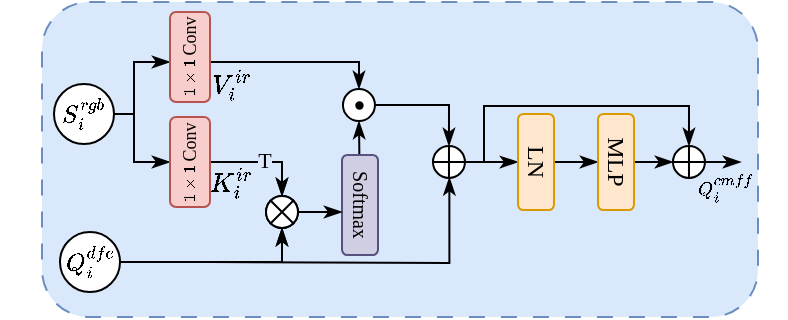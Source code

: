 <mxfile version="26.1.1">
  <diagram name="第 1 页" id="IwsUlqprveQ5Fm9F_jFR">
    <mxGraphModel dx="530" dy="267" grid="1" gridSize="10" guides="1" tooltips="1" connect="1" arrows="1" fold="1" page="1" pageScale="1" pageWidth="827" pageHeight="1169" math="1" shadow="0">
      <root>
        <mxCell id="0" />
        <mxCell id="1" parent="0" />
        <mxCell id="uOTj7jRji0M_4ZIJ3NGh-1" value="" style="rounded=1;whiteSpace=wrap;html=1;fillColor=#dae8fc;fontFamily=Times New Roman;strokeColor=#6c8ebf;dashed=1;dashPattern=8 8;container=0;" parent="1" vertex="1">
          <mxGeometry x="196" y="255" width="358" height="157.5" as="geometry" />
        </mxCell>
        <mxCell id="uOTj7jRji0M_4ZIJ3NGh-9" style="edgeStyle=orthogonalEdgeStyle;shape=connector;rounded=0;orthogonalLoop=1;jettySize=auto;html=1;entryX=0.5;entryY=0;entryDx=0;entryDy=0;strokeColor=default;align=center;verticalAlign=middle;fontFamily=Helvetica;fontSize=11;fontColor=default;labelBackgroundColor=default;endArrow=classicThin;endFill=1;" parent="1" target="uOTj7jRji0M_4ZIJ3NGh-40" edge="1">
          <mxGeometry relative="1" as="geometry">
            <Array as="points">
              <mxPoint x="354" y="285" />
            </Array>
            <mxPoint x="280" y="285" as="sourcePoint" />
          </mxGeometry>
        </mxCell>
        <mxCell id="uOTj7jRji0M_4ZIJ3NGh-11" style="edgeStyle=orthogonalEdgeStyle;shape=connector;rounded=0;orthogonalLoop=1;jettySize=auto;html=1;entryX=0.5;entryY=0;entryDx=0;entryDy=0;strokeColor=default;align=center;verticalAlign=middle;fontFamily=Times New Roman;fontSize=11;fontColor=default;labelBackgroundColor=default;endArrow=classicThin;endFill=1;" parent="1" target="uOTj7jRji0M_4ZIJ3NGh-26" edge="1">
          <mxGeometry relative="1" as="geometry">
            <mxPoint x="316" y="350" as="targetPoint" />
            <Array as="points">
              <mxPoint x="316" y="335" />
            </Array>
            <mxPoint x="280" y="335" as="sourcePoint" />
          </mxGeometry>
        </mxCell>
        <mxCell id="uOTj7jRji0M_4ZIJ3NGh-13" style="edgeStyle=orthogonalEdgeStyle;shape=connector;rounded=0;orthogonalLoop=1;jettySize=auto;html=1;entryX=0.5;entryY=1;entryDx=0;entryDy=0;strokeColor=default;align=center;verticalAlign=middle;fontFamily=Times New Roman;fontSize=11;fontColor=default;labelBackgroundColor=default;endArrow=classicThin;endFill=1;" parent="1" target="uOTj7jRji0M_4ZIJ3NGh-26" edge="1">
          <mxGeometry relative="1" as="geometry">
            <mxPoint x="316" y="370" as="targetPoint" />
            <Array as="points">
              <mxPoint x="316" y="385" />
            </Array>
            <mxPoint x="280" y="385" as="sourcePoint" />
          </mxGeometry>
        </mxCell>
        <mxCell id="uOTj7jRji0M_4ZIJ3NGh-15" style="shape=connector;rounded=0;orthogonalLoop=1;jettySize=auto;html=1;entryX=0.5;entryY=1;entryDx=0;entryDy=0;strokeColor=default;align=center;verticalAlign=middle;fontFamily=Helvetica;fontSize=11;fontColor=default;labelBackgroundColor=default;endArrow=classicThin;endFill=1;" parent="1" source="uOTj7jRji0M_4ZIJ3NGh-16" target="uOTj7jRji0M_4ZIJ3NGh-40" edge="1">
          <mxGeometry relative="1" as="geometry" />
        </mxCell>
        <mxCell id="uOTj7jRji0M_4ZIJ3NGh-16" value="Softmax" style="rounded=1;whiteSpace=wrap;html=1;horizontal=0;flipV=0;flipH=0;rotation=-180;fontFamily=Times New Roman;fillColor=#d0cee2;strokeColor=#56517e;spacingTop=-2;fontSize=10;" parent="1" vertex="1">
          <mxGeometry x="346" y="331.5" width="18" height="50" as="geometry" />
        </mxCell>
        <mxCell id="uOTj7jRji0M_4ZIJ3NGh-18" style="edgeStyle=orthogonalEdgeStyle;shape=connector;rounded=0;orthogonalLoop=1;jettySize=auto;html=1;entryX=0.5;entryY=0;entryDx=0;entryDy=0;strokeColor=default;align=center;verticalAlign=middle;fontFamily=Times New Roman;fontSize=11;fontColor=default;labelBackgroundColor=default;endArrow=classicThin;endFill=1;exitX=1.08;exitY=0.501;exitDx=0;exitDy=0;exitPerimeter=0;" parent="1" source="uOTj7jRji0M_4ZIJ3NGh-41" target="uOTj7jRji0M_4ZIJ3NGh-31" edge="1">
          <mxGeometry relative="1" as="geometry">
            <mxPoint x="404" y="307" as="sourcePoint" />
          </mxGeometry>
        </mxCell>
        <mxCell id="uOTj7jRji0M_4ZIJ3NGh-20" style="edgeStyle=orthogonalEdgeStyle;shape=connector;rounded=0;orthogonalLoop=1;jettySize=auto;html=1;entryX=1;entryY=0.5;entryDx=0;entryDy=0;strokeColor=default;align=center;verticalAlign=middle;fontFamily=Times New Roman;fontSize=11;fontColor=default;labelBackgroundColor=default;endArrow=classicThin;endFill=1;" parent="1" target="uOTj7jRji0M_4ZIJ3NGh-22" edge="1">
          <mxGeometry relative="1" as="geometry">
            <mxPoint x="407.0" y="335.014" as="sourcePoint" />
          </mxGeometry>
        </mxCell>
        <mxCell id="uOTj7jRji0M_4ZIJ3NGh-21" style="edgeStyle=orthogonalEdgeStyle;shape=connector;rounded=0;orthogonalLoop=1;jettySize=auto;html=1;entryX=1;entryY=0.5;entryDx=0;entryDy=0;strokeColor=default;align=center;verticalAlign=middle;fontFamily=Times New Roman;fontSize=11;fontColor=default;labelBackgroundColor=default;endArrow=classicThin;endFill=1;" parent="1" source="uOTj7jRji0M_4ZIJ3NGh-22" target="uOTj7jRji0M_4ZIJ3NGh-24" edge="1">
          <mxGeometry relative="1" as="geometry" />
        </mxCell>
        <mxCell id="uOTj7jRji0M_4ZIJ3NGh-22" value="LN" style="rounded=1;whiteSpace=wrap;html=1;fontFamily=Times New Roman;horizontal=0;rotation=-180;fillColor=#ffe6cc;strokeColor=#d79b00;" parent="1" vertex="1">
          <mxGeometry x="434" y="311" width="18" height="48" as="geometry" />
        </mxCell>
        <mxCell id="uOTj7jRji0M_4ZIJ3NGh-23" style="edgeStyle=orthogonalEdgeStyle;shape=connector;rounded=0;orthogonalLoop=1;jettySize=auto;html=1;entryX=0;entryY=0.5;entryDx=0;entryDy=0;strokeColor=default;align=center;verticalAlign=middle;fontFamily=Times New Roman;fontSize=11;fontColor=default;labelBackgroundColor=default;endArrow=classicThin;endFill=1;" parent="1" edge="1">
          <mxGeometry relative="1" as="geometry">
            <mxPoint x="492" y="335.0" as="sourcePoint" />
            <mxPoint x="511.48" y="335.0" as="targetPoint" />
          </mxGeometry>
        </mxCell>
        <mxCell id="uOTj7jRji0M_4ZIJ3NGh-24" value="MLP" style="rounded=1;whiteSpace=wrap;html=1;fontFamily=Times New Roman;horizontal=0;rotation=-180;fillColor=#ffe6cc;strokeColor=#d79b00;" parent="1" vertex="1">
          <mxGeometry x="474" y="311" width="18" height="48" as="geometry" />
        </mxCell>
        <mxCell id="uOTj7jRji0M_4ZIJ3NGh-25" value="" style="group;fontFamily=Times New Roman;" parent="1" vertex="1" connectable="0">
          <mxGeometry x="308" y="352" width="16" height="16" as="geometry" />
        </mxCell>
        <mxCell id="uOTj7jRji0M_4ZIJ3NGh-26" value="" style="ellipse;whiteSpace=wrap;html=1;aspect=fixed;fontFamily=Times New Roman;" parent="uOTj7jRji0M_4ZIJ3NGh-25" vertex="1">
          <mxGeometry width="16" height="16" as="geometry" />
        </mxCell>
        <mxCell id="uOTj7jRji0M_4ZIJ3NGh-27" value="" style="shape=umlDestroy;whiteSpace=wrap;html=1;strokeWidth=1;targetShapes=umlLifeline;fontFamily=Times New Roman;fontSize=11;fontColor=default;labelBackgroundColor=default;" parent="uOTj7jRji0M_4ZIJ3NGh-25" vertex="1">
          <mxGeometry x="2.004" y="2.004" width="12" height="12" as="geometry" />
        </mxCell>
        <mxCell id="uOTj7jRji0M_4ZIJ3NGh-30" style="edgeStyle=orthogonalEdgeStyle;shape=connector;rounded=0;orthogonalLoop=1;jettySize=auto;html=1;entryX=0.5;entryY=0;entryDx=0;entryDy=0;strokeColor=default;align=center;verticalAlign=middle;fontFamily=Times New Roman;fontSize=11;fontColor=default;labelBackgroundColor=default;endArrow=classicThin;endFill=1;" parent="1" source="uOTj7jRji0M_4ZIJ3NGh-31" target="uOTj7jRji0M_4ZIJ3NGh-33" edge="1">
          <mxGeometry relative="1" as="geometry">
            <Array as="points">
              <mxPoint x="417" y="335" />
              <mxPoint x="417" y="307" />
              <mxPoint x="519" y="307" />
            </Array>
          </mxGeometry>
        </mxCell>
        <mxCell id="uOTj7jRji0M_4ZIJ3NGh-31" value="" style="ellipse;whiteSpace=wrap;html=1;aspect=fixed;container=0;fontFamily=Times New Roman;" parent="1" vertex="1">
          <mxGeometry x="391.48" y="327" width="16" height="16" as="geometry" />
        </mxCell>
        <mxCell id="uOTj7jRji0M_4ZIJ3NGh-32" value="" style="shape=umlDestroy;whiteSpace=wrap;html=1;strokeWidth=1;targetShapes=umlLifeline;fontFamily=Times New Roman;fontSize=11;fontColor=default;labelBackgroundColor=default;container=0;rotation=45;" parent="1" vertex="1">
          <mxGeometry x="393.484" y="329" width="12" height="12" as="geometry" />
        </mxCell>
        <mxCell id="uOTj7jRji0M_4ZIJ3NGh-33" value="" style="ellipse;whiteSpace=wrap;html=1;aspect=fixed;container=0;fontFamily=Times New Roman;" parent="1" vertex="1">
          <mxGeometry x="511.48" y="327" width="16" height="16" as="geometry" />
        </mxCell>
        <mxCell id="uOTj7jRji0M_4ZIJ3NGh-34" value="" style="shape=umlDestroy;whiteSpace=wrap;html=1;strokeWidth=1;targetShapes=umlLifeline;fontFamily=Times New Roman;fontSize=11;fontColor=default;labelBackgroundColor=default;container=0;rotation=45;" parent="1" vertex="1">
          <mxGeometry x="513.484" y="329.004" width="12" height="12" as="geometry" />
        </mxCell>
        <mxCell id="uOTj7jRji0M_4ZIJ3NGh-35" style="edgeStyle=orthogonalEdgeStyle;shape=connector;rounded=0;orthogonalLoop=1;jettySize=auto;html=1;entryX=1;entryY=0.5;entryDx=0;entryDy=0;strokeColor=default;align=center;verticalAlign=middle;fontFamily=Times New Roman;fontSize=11;fontColor=default;labelBackgroundColor=default;endArrow=classicThin;endFill=1;" parent="1" edge="1">
          <mxGeometry relative="1" as="geometry">
            <mxPoint x="324.004" y="360" as="sourcePoint" />
            <mxPoint x="346" y="360" as="targetPoint" />
          </mxGeometry>
        </mxCell>
        <mxCell id="uOTj7jRji0M_4ZIJ3NGh-37" style="edgeStyle=orthogonalEdgeStyle;shape=connector;rounded=0;orthogonalLoop=1;jettySize=auto;html=1;entryX=0;entryY=0.5;entryDx=0;entryDy=0;strokeColor=default;align=center;verticalAlign=middle;fontFamily=Times New Roman;fontSize=11;fontColor=default;labelBackgroundColor=default;endArrow=classicThin;endFill=1;" parent="1" edge="1">
          <mxGeometry relative="1" as="geometry">
            <mxPoint x="526" y="335.0" as="sourcePoint" />
            <mxPoint x="545.48" y="335.0" as="targetPoint" />
          </mxGeometry>
        </mxCell>
        <mxCell id="uOTj7jRji0M_4ZIJ3NGh-38" style="edgeStyle=orthogonalEdgeStyle;shape=connector;rounded=0;orthogonalLoop=1;jettySize=auto;html=1;entryX=0.963;entryY=0.94;entryDx=0;entryDy=0;entryPerimeter=0;strokeColor=default;align=center;verticalAlign=middle;fontFamily=Helvetica;fontSize=11;fontColor=default;labelBackgroundColor=default;endArrow=classicThin;endFill=1;" parent="1" target="uOTj7jRji0M_4ZIJ3NGh-32" edge="1">
          <mxGeometry relative="1" as="geometry">
            <mxPoint x="280" y="385" as="sourcePoint" />
          </mxGeometry>
        </mxCell>
        <mxCell id="uOTj7jRji0M_4ZIJ3NGh-39" value="" style="group;fontFamily=Times New Roman;" parent="1" vertex="1" connectable="0">
          <mxGeometry x="345.998" y="298.028" width="18.482" height="18.482" as="geometry" />
        </mxCell>
        <mxCell id="uOTj7jRji0M_4ZIJ3NGh-40" value="" style="ellipse;whiteSpace=wrap;html=1;aspect=fixed;container=0;fontFamily=Times New Roman;" parent="uOTj7jRji0M_4ZIJ3NGh-39" vertex="1">
          <mxGeometry x="0.482" y="0.482" width="16" height="16" as="geometry" />
        </mxCell>
        <mxCell id="uOTj7jRji0M_4ZIJ3NGh-41" value="" style="shape=waypoint;sketch=0;fillStyle=solid;size=6;pointerEvents=1;points=[];fillColor=none;resizable=0;rotatable=0;perimeter=centerPerimeter;snapToPoint=1;fontFamily=Times New Roman;fontSize=11;fontColor=default;labelBackgroundColor=default;strokeWidth=0.1;" parent="uOTj7jRji0M_4ZIJ3NGh-39" vertex="1">
          <mxGeometry x="-1.518" y="-1.518" width="20" height="20" as="geometry" />
        </mxCell>
        <mxCell id="uOTj7jRji0M_4ZIJ3NGh-73" value="" style="group" parent="1" connectable="0" vertex="1">
          <mxGeometry x="202" y="257" width="122" height="153.5" as="geometry" />
        </mxCell>
        <mxCell id="uOTj7jRji0M_4ZIJ3NGh-53" style="edgeStyle=orthogonalEdgeStyle;shape=connector;rounded=0;orthogonalLoop=1;jettySize=auto;html=1;entryX=0.5;entryY=0;entryDx=0;entryDy=0;strokeColor=default;align=center;verticalAlign=middle;fontFamily=Times New Roman;fontSize=11;fontColor=default;labelBackgroundColor=default;endArrow=classicThin;endFill=1;" parent="1" target="uOTj7jRji0M_4ZIJ3NGh-59" edge="1">
          <mxGeometry relative="1" as="geometry">
            <mxPoint x="316" y="350" as="targetPoint" />
            <Array as="points">
              <mxPoint x="316" y="335" />
            </Array>
            <mxPoint x="280" y="335.029" as="sourcePoint" />
          </mxGeometry>
        </mxCell>
        <mxCell id="uOTj7jRji0M_4ZIJ3NGh-56" style="edgeStyle=orthogonalEdgeStyle;shape=connector;rounded=0;orthogonalLoop=1;jettySize=auto;html=1;entryX=0.5;entryY=1;entryDx=0;entryDy=0;strokeColor=default;align=center;verticalAlign=middle;fontFamily=Times New Roman;fontSize=11;fontColor=default;labelBackgroundColor=default;endArrow=classicThin;endFill=1;exitX=1;exitY=0.5;exitDx=0;exitDy=0;" parent="1" target="uOTj7jRji0M_4ZIJ3NGh-59" edge="1" source="QqN90TufNy8fQlOzBXks-5">
          <mxGeometry relative="1" as="geometry">
            <mxPoint x="316" y="370" as="targetPoint" />
            <Array as="points">
              <mxPoint x="316" y="385" />
            </Array>
            <mxPoint x="280" y="385.029" as="sourcePoint" />
          </mxGeometry>
        </mxCell>
        <mxCell id="uOTj7jRji0M_4ZIJ3NGh-58" value="" style="group;fontFamily=Times New Roman;" parent="1" vertex="1" connectable="0">
          <mxGeometry x="308" y="352" width="16" height="16" as="geometry" />
        </mxCell>
        <mxCell id="uOTj7jRji0M_4ZIJ3NGh-59" value="" style="ellipse;whiteSpace=wrap;html=1;aspect=fixed;fontFamily=Times New Roman;" parent="uOTj7jRji0M_4ZIJ3NGh-58" vertex="1">
          <mxGeometry width="16" height="16" as="geometry" />
        </mxCell>
        <mxCell id="uOTj7jRji0M_4ZIJ3NGh-60" value="" style="shape=umlDestroy;whiteSpace=wrap;html=1;strokeWidth=1;targetShapes=umlLifeline;fontFamily=Times New Roman;fontSize=11;fontColor=default;labelBackgroundColor=default;" parent="uOTj7jRji0M_4ZIJ3NGh-58" vertex="1">
          <mxGeometry x="2.004" y="2.004" width="12" height="12" as="geometry" />
        </mxCell>
        <mxCell id="5thz7oZhv2jhXGIIPTu--1" value="$$Q^{cmff}_i$$" style="text;html=1;align=center;verticalAlign=middle;whiteSpace=wrap;rounded=0;fontFamily=Helvetica;fontSize=8;fontColor=default;labelBackgroundColor=none;" parent="1" vertex="1">
          <mxGeometry x="508" y="332.5" width="60" height="30" as="geometry" />
        </mxCell>
        <mxCell id="QqN90TufNy8fQlOzBXks-21" value="&lt;span style=&quot;font-size: 13px;&quot;&gt;$$K_{i}^{ir}$$&lt;/span&gt;" style="text;html=1;align=center;verticalAlign=middle;whiteSpace=wrap;rounded=0;fontFamily=Times New Roman;fontSize=11;fontColor=default;labelBackgroundColor=none;" vertex="1" parent="1">
          <mxGeometry x="283" y="335.49" width="16" height="20" as="geometry" />
        </mxCell>
        <mxCell id="QqN90TufNy8fQlOzBXks-22" value="&lt;span style=&quot;font-size: 13px;&quot;&gt;$$V_{i}^{ir}$$&lt;/span&gt;" style="text;html=1;align=center;verticalAlign=middle;whiteSpace=wrap;rounded=0;fontFamily=Times New Roman;fontSize=11;fontColor=default;labelBackgroundColor=none;" vertex="1" parent="1">
          <mxGeometry x="283" y="286" width="16" height="20" as="geometry" />
        </mxCell>
        <mxCell id="QqN90TufNy8fQlOzBXks-1" style="edgeStyle=orthogonalEdgeStyle;shape=connector;rounded=0;orthogonalLoop=1;jettySize=auto;html=1;entryX=0;entryY=0.5;entryDx=0;entryDy=0;strokeColor=default;align=center;verticalAlign=middle;fontFamily=Helvetica;fontSize=11;fontColor=default;labelBackgroundColor=default;endArrow=classicThin;endFill=1;" edge="1" parent="1">
          <mxGeometry relative="1" as="geometry">
            <mxPoint x="234" y="311" as="sourcePoint" />
            <mxPoint x="260" y="285" as="targetPoint" />
            <Array as="points">
              <mxPoint x="242" y="311" />
              <mxPoint x="242" y="285" />
            </Array>
          </mxGeometry>
        </mxCell>
        <mxCell id="QqN90TufNy8fQlOzBXks-2" style="edgeStyle=orthogonalEdgeStyle;shape=connector;rounded=0;orthogonalLoop=1;jettySize=auto;html=1;entryX=0;entryY=0.5;entryDx=0;entryDy=0;strokeColor=default;align=center;verticalAlign=middle;fontFamily=Helvetica;fontSize=11;fontColor=default;labelBackgroundColor=default;endArrow=classicThin;endFill=1;" edge="1" parent="1">
          <mxGeometry relative="1" as="geometry">
            <mxPoint x="232" y="311" as="sourcePoint" />
            <mxPoint x="260" y="335" as="targetPoint" />
            <Array as="points">
              <mxPoint x="242" y="311" />
              <mxPoint x="242" y="335" />
            </Array>
          </mxGeometry>
        </mxCell>
        <mxCell id="QqN90TufNy8fQlOzBXks-3" value="&lt;font style=&quot;font-size: 12px;&quot;&gt;$$S_{i}^{rgb}$$&lt;/font&gt;" style="ellipse;whiteSpace=wrap;html=1;aspect=fixed;fontFamily=Times New Roman;fontStyle=0;fontSize=13;" vertex="1" parent="1">
          <mxGeometry x="202" y="296" width="30" height="30" as="geometry" />
        </mxCell>
        <mxCell id="QqN90TufNy8fQlOzBXks-5" value="&lt;span style=&quot;font-weight: normal;&quot;&gt;&lt;font style=&quot;font-size: 12px;&quot;&gt;$$Q_{i}^{dfe}$$&lt;/font&gt;&lt;/span&gt;" style="ellipse;whiteSpace=wrap;html=1;aspect=fixed;fontFamily=Times New Roman;fontStyle=1;fontSize=13;" vertex="1" parent="1">
          <mxGeometry x="205" y="370" width="30" height="30" as="geometry" />
        </mxCell>
        <mxCell id="QqN90TufNy8fQlOzBXks-6" value="" style="rounded=1;whiteSpace=wrap;html=1;fontFamily=Times New Roman;fillColor=#f8cecc;strokeColor=#b85450;horizontal=0;" vertex="1" parent="1">
          <mxGeometry x="260" y="260" width="20" height="45" as="geometry" />
        </mxCell>
        <mxCell id="QqN90TufNy8fQlOzBXks-7" value="" style="rounded=1;whiteSpace=wrap;html=1;fontFamily=Times New Roman;fillColor=#f8cecc;strokeColor=#b85450;" vertex="1" parent="1">
          <mxGeometry x="260" y="312.5" width="20" height="45" as="geometry" />
        </mxCell>
        <mxCell id="QqN90TufNy8fQlOzBXks-9" value="" style="group" vertex="1" connectable="0" parent="1">
          <mxGeometry x="260" y="257" width="20" height="51" as="geometry" />
        </mxCell>
        <mxCell id="QqN90TufNy8fQlOzBXks-10" value="&lt;span style=&quot;font-family: &amp;quot;Times New Roman&amp;quot;;&quot;&gt;$$1\times1$$&lt;/span&gt;" style="text;html=1;align=center;verticalAlign=middle;whiteSpace=wrap;rounded=0;fontFamily=Helvetica;fontSize=8;fontColor=default;labelBackgroundColor=none;rotation=-90;" vertex="1" parent="QqN90TufNy8fQlOzBXks-9">
          <mxGeometry x="-5" y="26" width="30" height="20" as="geometry" />
        </mxCell>
        <mxCell id="QqN90TufNy8fQlOzBXks-11" value="Conv" style="text;html=1;align=center;verticalAlign=middle;whiteSpace=wrap;rounded=0;fontFamily=Times New Roman;fontSize=9;fontColor=default;labelBackgroundColor=none;rotation=-90;" vertex="1" parent="QqN90TufNy8fQlOzBXks-9">
          <mxGeometry x="-5" y="5" width="30" height="20" as="geometry" />
        </mxCell>
        <mxCell id="QqN90TufNy8fQlOzBXks-12" value="" style="group" vertex="1" connectable="0" parent="1">
          <mxGeometry x="260" y="310" width="20" height="51" as="geometry" />
        </mxCell>
        <mxCell id="QqN90TufNy8fQlOzBXks-13" value="&lt;span style=&quot;font-family: &amp;quot;Times New Roman&amp;quot;;&quot;&gt;$$1\times1$$&lt;/span&gt;" style="text;html=1;align=center;verticalAlign=middle;whiteSpace=wrap;rounded=0;fontFamily=Helvetica;fontSize=8;fontColor=default;labelBackgroundColor=none;rotation=-90;" vertex="1" parent="QqN90TufNy8fQlOzBXks-12">
          <mxGeometry x="-5" y="26" width="30" height="20" as="geometry" />
        </mxCell>
        <mxCell id="QqN90TufNy8fQlOzBXks-14" value="Conv" style="text;html=1;align=center;verticalAlign=middle;whiteSpace=wrap;rounded=0;fontFamily=Times New Roman;fontSize=9;fontColor=default;labelBackgroundColor=none;rotation=-90;" vertex="1" parent="QqN90TufNy8fQlOzBXks-12">
          <mxGeometry x="-5" y="5" width="30" height="20" as="geometry" />
        </mxCell>
        <mxCell id="QqN90TufNy8fQlOzBXks-23" value="&lt;font face=&quot;Times New Roman&quot;&gt;T&lt;/font&gt;" style="edgeLabel;html=1;align=center;verticalAlign=middle;resizable=0;points=[];fontFamily=Helvetica;fontSize=11;fontColor=default;labelBackgroundColor=#DAE8FC;" vertex="1" connectable="0" parent="1">
          <mxGeometry x="307" y="334" as="geometry" />
        </mxCell>
      </root>
    </mxGraphModel>
  </diagram>
</mxfile>
